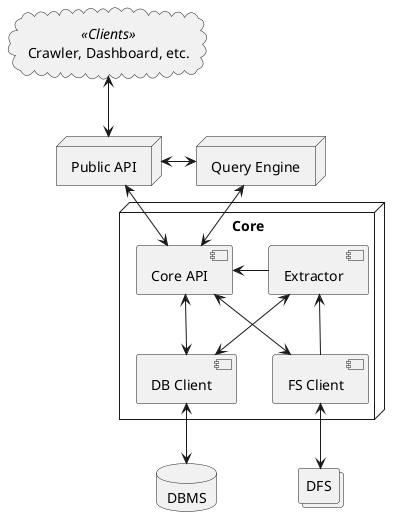 @startuml
node Core {
    component "DB Client" as meta
    component "FS Client" as files
    component "Core API" as http
    component Extractor as extract
}

collections DFS
files <--> DFS

database DBMS
meta <--> DBMS

http <--> files
http <--> meta
http <-right- extract
extract <-down- files
extract <-down-> meta

node "Query Engine" as query
query <--> http

node "Public API" as api
api <-right-> query
api <--> http

cloud "Crawler, Dashboard, etc." as client <<Clients>>
client <--> api
@enduml
